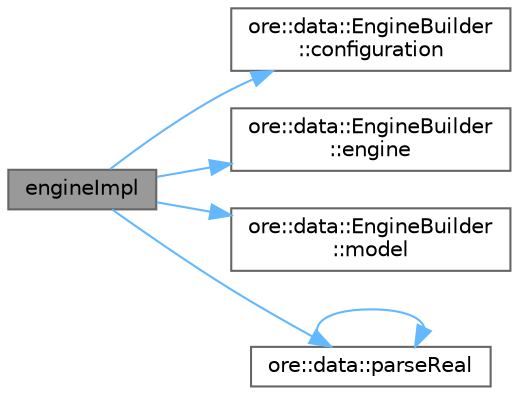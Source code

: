 digraph "engineImpl"
{
 // INTERACTIVE_SVG=YES
 // LATEX_PDF_SIZE
  bgcolor="transparent";
  edge [fontname=Helvetica,fontsize=10,labelfontname=Helvetica,labelfontsize=10];
  node [fontname=Helvetica,fontsize=10,shape=box,height=0.2,width=0.4];
  rankdir="LR";
  Node1 [label="engineImpl",height=0.2,width=0.4,color="gray40", fillcolor="grey60", style="filled", fontcolor="black",tooltip=" "];
  Node1 -> Node2 [color="steelblue1",style="solid"];
  Node2 [label="ore::data::EngineBuilder\l::configuration",height=0.2,width=0.4,color="grey40", fillcolor="white", style="filled",URL="$classore_1_1data_1_1_engine_builder.html#aaacbfbb4007edcf8c34df2f37f8ebae5",tooltip="Return a configuration (or the default one if key not found)"];
  Node1 -> Node3 [color="steelblue1",style="solid"];
  Node3 [label="ore::data::EngineBuilder\l::engine",height=0.2,width=0.4,color="grey40", fillcolor="white", style="filled",URL="$classore_1_1data_1_1_engine_builder.html#a163cd3dc5a4afac8f3455002ed3310c5",tooltip="Return the engine name."];
  Node1 -> Node4 [color="steelblue1",style="solid"];
  Node4 [label="ore::data::EngineBuilder\l::model",height=0.2,width=0.4,color="grey40", fillcolor="white", style="filled",URL="$classore_1_1data_1_1_engine_builder.html#a5b42b4fc92c1fab7879d756cce6bc6b9",tooltip="Return the model name."];
  Node1 -> Node5 [color="steelblue1",style="solid"];
  Node5 [label="ore::data::parseReal",height=0.2,width=0.4,color="grey40", fillcolor="white", style="filled",URL="$group__utilities.html#gad1db2a68f9a73667c3b4084d63955bdd",tooltip="Convert text to Real."];
  Node5 -> Node5 [color="steelblue1",style="solid"];
}
